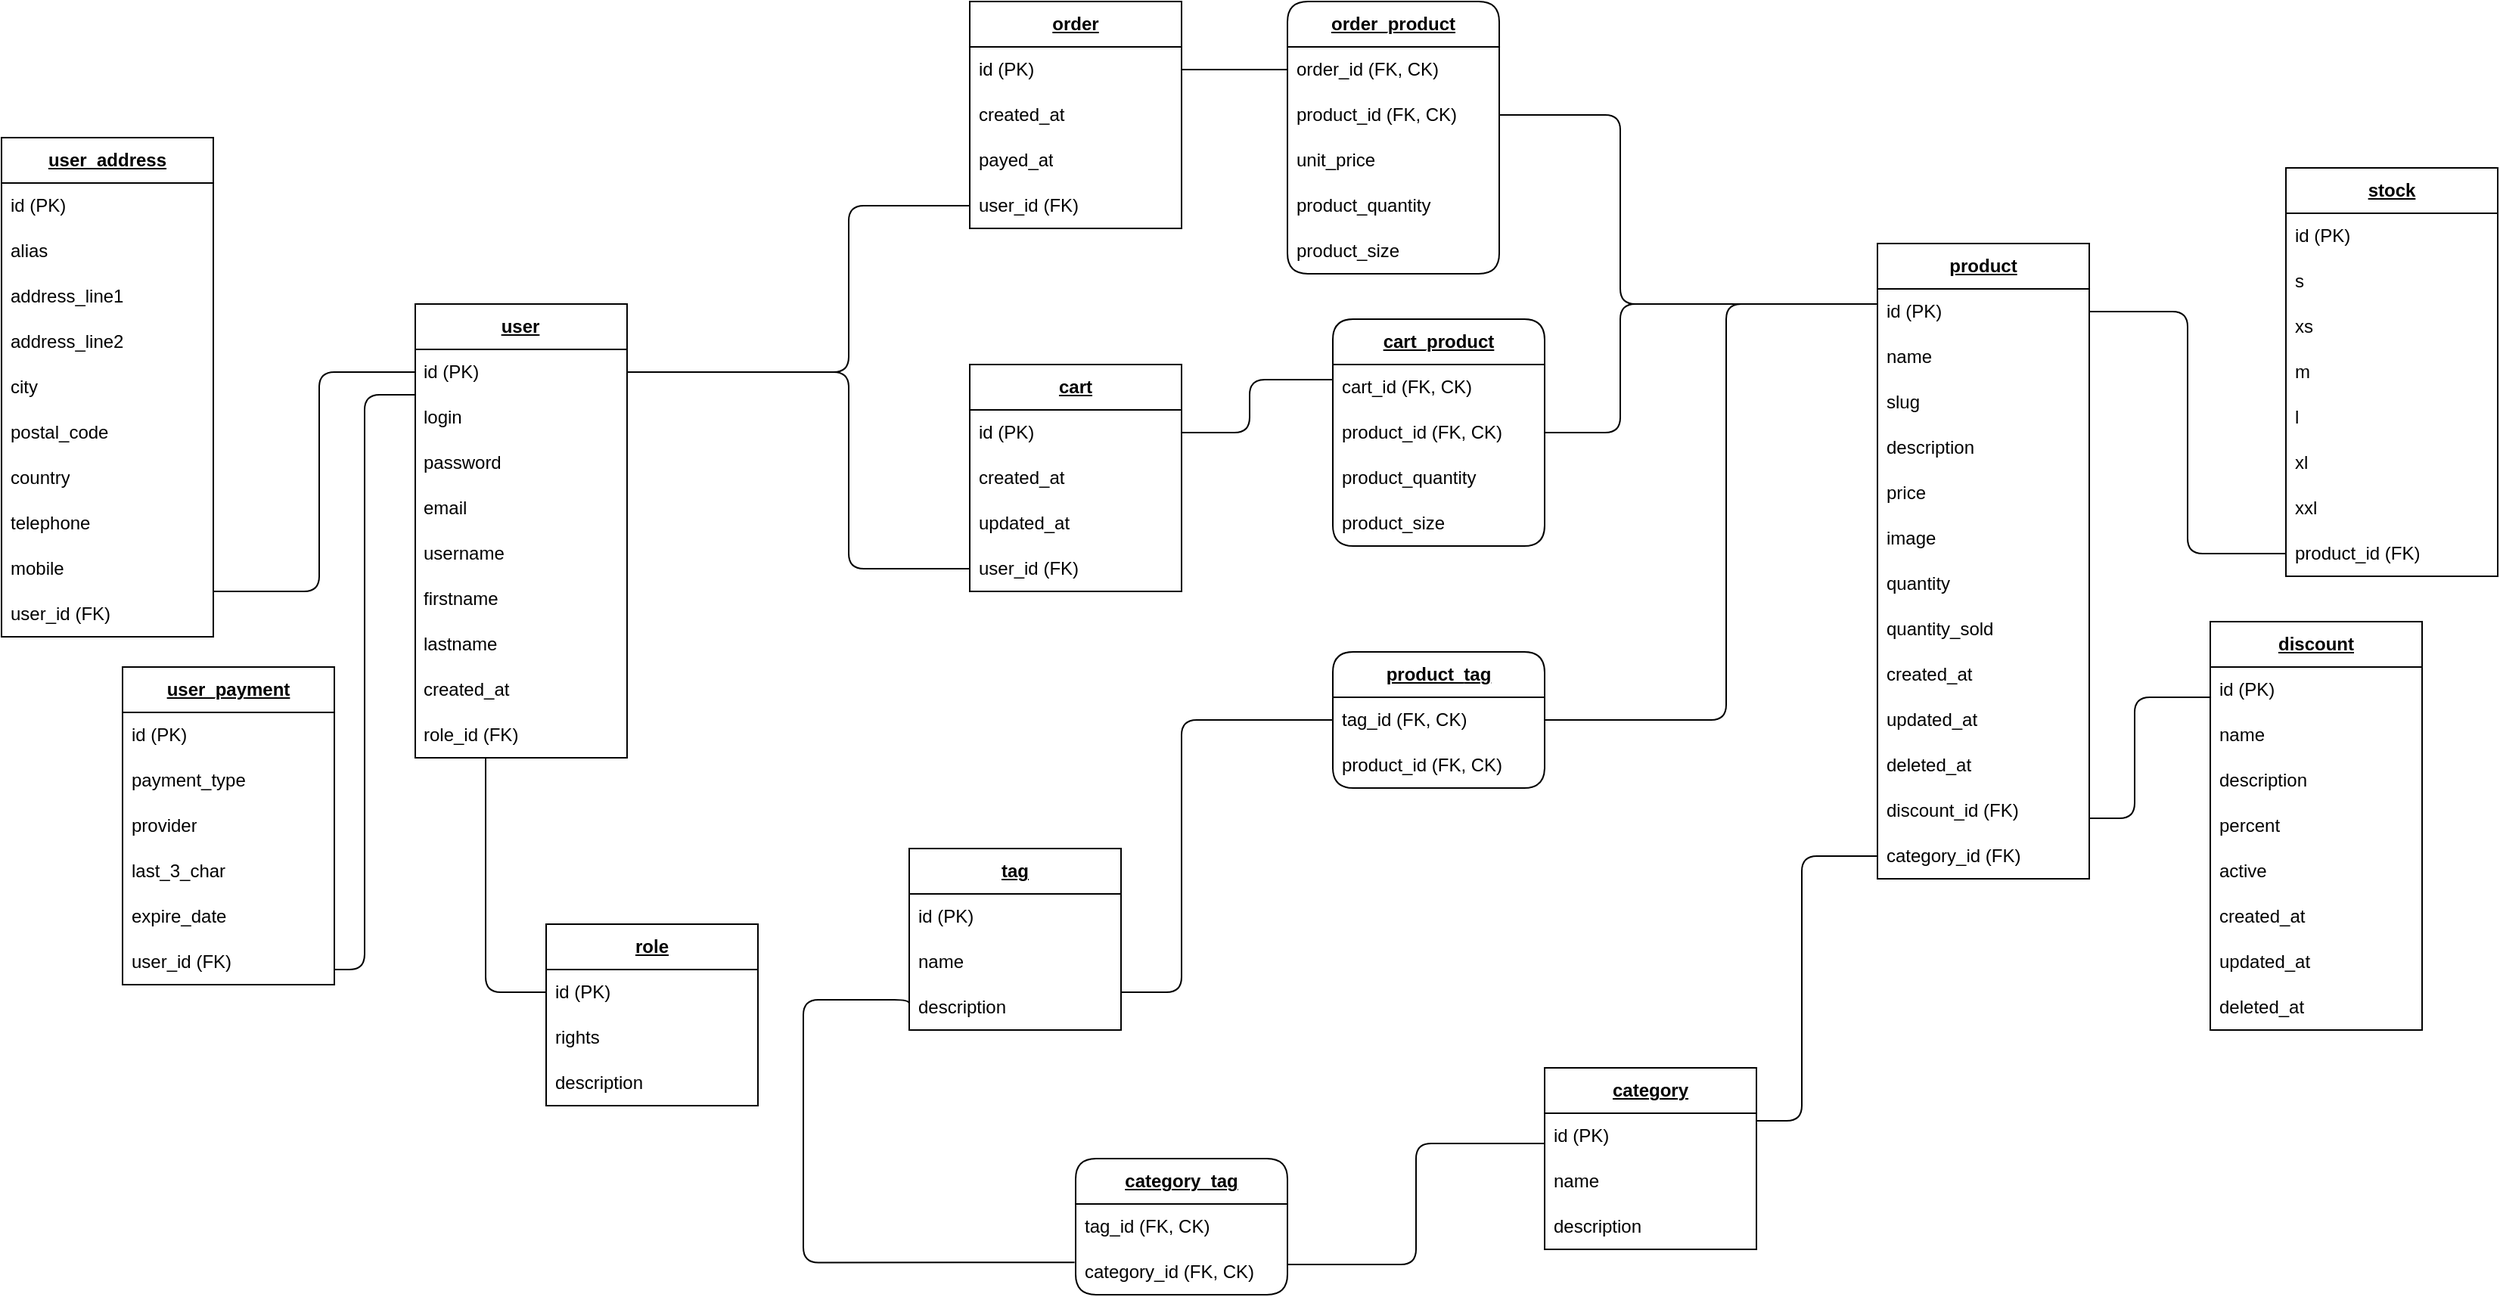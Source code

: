 <mxfile>
    <diagram name="Page-1" id="nvmFkLAB6nwE_kRz7ofC">
        <mxGraphModel dx="1705" dy="1764" grid="1" gridSize="10" guides="1" tooltips="1" connect="1" arrows="1" fold="1" page="1" pageScale="1" pageWidth="827" pageHeight="1169" math="0" shadow="0">
            <root>
                <mxCell id="0"/>
                <mxCell id="1" parent="0"/>
                <mxCell id="96" style="edgeStyle=orthogonalEdgeStyle;rounded=1;html=1;strokeColor=default;fontSize=12;endArrow=none;endFill=0;" parent="1" source="9zf9LuYom2PxIqwyLPYn-2" target="191" edge="1">
                    <mxGeometry relative="1" as="geometry">
                        <Array as="points">
                            <mxPoint x="330" y="165"/>
                            <mxPoint x="330" y="295"/>
                        </Array>
                    </mxGeometry>
                </mxCell>
                <mxCell id="98" style="edgeStyle=orthogonalEdgeStyle;rounded=1;html=1;strokeColor=default;fontSize=12;endArrow=none;endFill=0;" parent="1" source="9zf9LuYom2PxIqwyLPYn-56" target="190" edge="1">
                    <mxGeometry relative="1" as="geometry">
                        <Array as="points">
                            <mxPoint x="90" y="575"/>
                        </Array>
                        <mxPoint x="75" y="400" as="targetPoint"/>
                    </mxGeometry>
                </mxCell>
                <mxCell id="9zf9LuYom2PxIqwyLPYn-1" value="&lt;b&gt;&lt;u&gt;user&lt;/u&gt;&lt;/b&gt;" style="swimlane;fontStyle=0;childLayout=stackLayout;horizontal=1;startSize=30;horizontalStack=0;resizeParent=1;resizeParentMax=0;resizeLast=0;collapsible=1;marginBottom=0;whiteSpace=wrap;html=1;" parent="1" vertex="1">
                    <mxGeometry x="43.49" y="120" width="140" height="300" as="geometry"/>
                </mxCell>
                <mxCell id="9zf9LuYom2PxIqwyLPYn-2" value="id (PK)" style="text;strokeColor=none;fillColor=none;align=left;verticalAlign=middle;spacingLeft=4;spacingRight=4;overflow=hidden;points=[[0,0.5],[1,0.5]];portConstraint=eastwest;rotatable=0;whiteSpace=wrap;html=1;" parent="9zf9LuYom2PxIqwyLPYn-1" vertex="1">
                    <mxGeometry y="30" width="140" height="30" as="geometry"/>
                </mxCell>
                <mxCell id="9zf9LuYom2PxIqwyLPYn-3" value="login" style="text;strokeColor=none;fillColor=none;align=left;verticalAlign=middle;spacingLeft=4;spacingRight=4;overflow=hidden;points=[[0,0.5],[1,0.5]];portConstraint=eastwest;rotatable=0;whiteSpace=wrap;html=1;" parent="9zf9LuYom2PxIqwyLPYn-1" vertex="1">
                    <mxGeometry y="60" width="140" height="30" as="geometry"/>
                </mxCell>
                <mxCell id="9zf9LuYom2PxIqwyLPYn-4" value="password" style="text;strokeColor=none;fillColor=none;align=left;verticalAlign=middle;spacingLeft=4;spacingRight=4;overflow=hidden;points=[[0,0.5],[1,0.5]];portConstraint=eastwest;rotatable=0;whiteSpace=wrap;html=1;" parent="9zf9LuYom2PxIqwyLPYn-1" vertex="1">
                    <mxGeometry y="90" width="140" height="30" as="geometry"/>
                </mxCell>
                <mxCell id="246" value="email" style="text;strokeColor=none;fillColor=none;align=left;verticalAlign=middle;spacingLeft=4;spacingRight=4;overflow=hidden;points=[[0,0.5],[1,0.5]];portConstraint=eastwest;rotatable=0;whiteSpace=wrap;html=1;" parent="9zf9LuYom2PxIqwyLPYn-1" vertex="1">
                    <mxGeometry y="120" width="140" height="30" as="geometry"/>
                </mxCell>
                <mxCell id="264" value="username" style="text;strokeColor=none;fillColor=none;align=left;verticalAlign=middle;spacingLeft=4;spacingRight=4;overflow=hidden;points=[[0,0.5],[1,0.5]];portConstraint=eastwest;rotatable=0;whiteSpace=wrap;html=1;" parent="9zf9LuYom2PxIqwyLPYn-1" vertex="1">
                    <mxGeometry y="150" width="140" height="30" as="geometry"/>
                </mxCell>
                <mxCell id="9zf9LuYom2PxIqwyLPYn-37" value="firstname" style="text;strokeColor=none;fillColor=none;align=left;verticalAlign=middle;spacingLeft=4;spacingRight=4;overflow=hidden;points=[[0,0.5],[1,0.5]];portConstraint=eastwest;rotatable=0;whiteSpace=wrap;html=1;" parent="9zf9LuYom2PxIqwyLPYn-1" vertex="1">
                    <mxGeometry y="180" width="140" height="30" as="geometry"/>
                </mxCell>
                <mxCell id="9zf9LuYom2PxIqwyLPYn-38" value="lastname" style="text;strokeColor=none;fillColor=none;align=left;verticalAlign=middle;spacingLeft=4;spacingRight=4;overflow=hidden;points=[[0,0.5],[1,0.5]];portConstraint=eastwest;rotatable=0;whiteSpace=wrap;html=1;" parent="9zf9LuYom2PxIqwyLPYn-1" vertex="1">
                    <mxGeometry y="210" width="140" height="30" as="geometry"/>
                </mxCell>
                <mxCell id="123" value="created_at" style="text;strokeColor=none;fillColor=none;align=left;verticalAlign=middle;spacingLeft=4;spacingRight=4;overflow=hidden;points=[[0,0.5],[1,0.5]];portConstraint=eastwest;rotatable=0;whiteSpace=wrap;html=1;" parent="9zf9LuYom2PxIqwyLPYn-1" vertex="1">
                    <mxGeometry y="240" width="140" height="30" as="geometry"/>
                </mxCell>
                <mxCell id="190" value="role_id (FK)" style="text;strokeColor=none;fillColor=none;align=left;verticalAlign=middle;spacingLeft=4;spacingRight=4;overflow=hidden;points=[[0,0.5],[1,0.5]];portConstraint=eastwest;rotatable=0;whiteSpace=wrap;html=1;" parent="9zf9LuYom2PxIqwyLPYn-1" vertex="1">
                    <mxGeometry y="270" width="140" height="30" as="geometry"/>
                </mxCell>
                <mxCell id="9zf9LuYom2PxIqwyLPYn-39" value="&lt;b&gt;&lt;u&gt;order&lt;/u&gt;&lt;/b&gt;" style="swimlane;fontStyle=0;childLayout=stackLayout;horizontal=1;startSize=30;horizontalStack=0;resizeParent=1;resizeParentMax=0;resizeLast=0;collapsible=1;marginBottom=0;whiteSpace=wrap;html=1;" parent="1" vertex="1">
                    <mxGeometry x="410" y="-80" width="140" height="150" as="geometry"/>
                </mxCell>
                <mxCell id="9zf9LuYom2PxIqwyLPYn-40" value="id (PK)" style="text;strokeColor=none;fillColor=none;align=left;verticalAlign=middle;spacingLeft=4;spacingRight=4;overflow=hidden;points=[[0,0.5],[1,0.5]];portConstraint=eastwest;rotatable=0;whiteSpace=wrap;html=1;" parent="9zf9LuYom2PxIqwyLPYn-39" vertex="1">
                    <mxGeometry y="30" width="140" height="30" as="geometry"/>
                </mxCell>
                <mxCell id="124" value="created_at" style="text;strokeColor=none;fillColor=none;align=left;verticalAlign=middle;spacingLeft=4;spacingRight=4;overflow=hidden;points=[[0,0.5],[1,0.5]];portConstraint=eastwest;rotatable=0;whiteSpace=wrap;html=1;" parent="9zf9LuYom2PxIqwyLPYn-39" vertex="1">
                    <mxGeometry y="60" width="140" height="30" as="geometry"/>
                </mxCell>
                <mxCell id="247" value="payed_at" style="text;strokeColor=none;fillColor=none;align=left;verticalAlign=middle;spacingLeft=4;spacingRight=4;overflow=hidden;points=[[0,0.5],[1,0.5]];portConstraint=eastwest;rotatable=0;whiteSpace=wrap;html=1;" parent="9zf9LuYom2PxIqwyLPYn-39" vertex="1">
                    <mxGeometry y="90" width="140" height="30" as="geometry"/>
                </mxCell>
                <mxCell id="192" value="user_id (FK)" style="text;strokeColor=none;fillColor=none;align=left;verticalAlign=middle;spacingLeft=4;spacingRight=4;overflow=hidden;points=[[0,0.5],[1,0.5]];portConstraint=eastwest;rotatable=0;whiteSpace=wrap;html=1;" parent="9zf9LuYom2PxIqwyLPYn-39" vertex="1">
                    <mxGeometry y="120" width="140" height="30" as="geometry"/>
                </mxCell>
                <mxCell id="89" style="edgeStyle=orthogonalEdgeStyle;rounded=1;html=1;strokeColor=default;fontSize=12;startArrow=none;endArrow=none;endFill=0;" parent="1" source="212" target="167" edge="1">
                    <mxGeometry relative="1" as="geometry">
                        <Array as="points">
                            <mxPoint x="840" y="205"/>
                            <mxPoint x="840" y="120"/>
                        </Array>
                        <mxPoint x="661.86" y="262.059" as="targetPoint"/>
                    </mxGeometry>
                </mxCell>
                <mxCell id="9zf9LuYom2PxIqwyLPYn-46" value="&lt;b&gt;&lt;u&gt;cart&lt;/u&gt;&lt;/b&gt;" style="swimlane;fontStyle=0;childLayout=stackLayout;horizontal=1;startSize=30;horizontalStack=0;resizeParent=1;resizeParentMax=0;resizeLast=0;collapsible=1;marginBottom=0;whiteSpace=wrap;html=1;" parent="1" vertex="1">
                    <mxGeometry x="410" y="160" width="140" height="150" as="geometry"/>
                </mxCell>
                <mxCell id="245" value="id (PK)" style="text;strokeColor=none;fillColor=none;align=left;verticalAlign=middle;spacingLeft=4;spacingRight=4;overflow=hidden;points=[[0,0.5],[1,0.5]];portConstraint=eastwest;rotatable=0;whiteSpace=wrap;html=1;" parent="9zf9LuYom2PxIqwyLPYn-46" vertex="1">
                    <mxGeometry y="30" width="140" height="30" as="geometry"/>
                </mxCell>
                <mxCell id="156" value="created_at" style="text;strokeColor=none;fillColor=none;align=left;verticalAlign=middle;spacingLeft=4;spacingRight=4;overflow=hidden;points=[[0,0.5],[1,0.5]];portConstraint=eastwest;rotatable=0;whiteSpace=wrap;html=1;" parent="9zf9LuYom2PxIqwyLPYn-46" vertex="1">
                    <mxGeometry y="60" width="140" height="30" as="geometry"/>
                </mxCell>
                <mxCell id="157" value="updated_at" style="text;strokeColor=none;fillColor=none;align=left;verticalAlign=middle;spacingLeft=4;spacingRight=4;overflow=hidden;points=[[0,0.5],[1,0.5]];portConstraint=eastwest;rotatable=0;whiteSpace=wrap;html=1;" parent="9zf9LuYom2PxIqwyLPYn-46" vertex="1">
                    <mxGeometry y="90" width="140" height="30" as="geometry"/>
                </mxCell>
                <mxCell id="191" value="user_id (FK)" style="text;strokeColor=none;fillColor=none;align=left;verticalAlign=middle;spacingLeft=4;spacingRight=4;overflow=hidden;points=[[0,0.5],[1,0.5]];portConstraint=eastwest;rotatable=0;whiteSpace=wrap;html=1;" parent="9zf9LuYom2PxIqwyLPYn-46" vertex="1">
                    <mxGeometry y="120" width="140" height="30" as="geometry"/>
                </mxCell>
                <mxCell id="9zf9LuYom2PxIqwyLPYn-55" value="&lt;b&gt;&lt;u&gt;role&lt;br&gt;&lt;/u&gt;&lt;/b&gt;" style="swimlane;fontStyle=0;childLayout=stackLayout;horizontal=1;startSize=30;horizontalStack=0;resizeParent=1;resizeParentMax=0;resizeLast=0;collapsible=1;marginBottom=0;whiteSpace=wrap;html=1;" parent="1" vertex="1">
                    <mxGeometry x="130" y="530" width="140" height="120" as="geometry"/>
                </mxCell>
                <mxCell id="9zf9LuYom2PxIqwyLPYn-56" value="id (PK)" style="text;strokeColor=none;fillColor=none;align=left;verticalAlign=middle;spacingLeft=4;spacingRight=4;overflow=hidden;points=[[0,0.5],[1,0.5]];portConstraint=eastwest;rotatable=0;whiteSpace=wrap;html=1;" parent="9zf9LuYom2PxIqwyLPYn-55" vertex="1">
                    <mxGeometry y="30" width="140" height="30" as="geometry"/>
                </mxCell>
                <mxCell id="9zf9LuYom2PxIqwyLPYn-57" value="rights" style="text;strokeColor=none;fillColor=none;align=left;verticalAlign=middle;spacingLeft=4;spacingRight=4;overflow=hidden;points=[[0,0.5],[1,0.5]];portConstraint=eastwest;rotatable=0;whiteSpace=wrap;html=1;" parent="9zf9LuYom2PxIqwyLPYn-55" vertex="1">
                    <mxGeometry y="60" width="140" height="30" as="geometry"/>
                </mxCell>
                <mxCell id="244" value="description" style="text;strokeColor=none;fillColor=none;align=left;verticalAlign=middle;spacingLeft=4;spacingRight=4;overflow=hidden;points=[[0,0.5],[1,0.5]];portConstraint=eastwest;rotatable=0;whiteSpace=wrap;html=1;" parent="9zf9LuYom2PxIqwyLPYn-55" vertex="1">
                    <mxGeometry y="90" width="140" height="30" as="geometry"/>
                </mxCell>
                <mxCell id="9zf9LuYom2PxIqwyLPYn-80" value="" style="group" parent="1" vertex="1" connectable="0">
                    <mxGeometry x="680" y="585" width="260.0" height="130" as="geometry"/>
                </mxCell>
                <mxCell id="4" value="" style="group" parent="9zf9LuYom2PxIqwyLPYn-80" vertex="1" connectable="0">
                    <mxGeometry x="110" y="10" width="140" height="120" as="geometry"/>
                </mxCell>
                <mxCell id="9zf9LuYom2PxIqwyLPYn-67" value="&lt;b&gt;&lt;u&gt;category&lt;br&gt;&lt;/u&gt;&lt;/b&gt;" style="swimlane;fontStyle=0;childLayout=stackLayout;horizontal=1;startSize=30;horizontalStack=0;resizeParent=1;resizeParentMax=0;resizeLast=0;collapsible=1;marginBottom=0;whiteSpace=wrap;html=1;" parent="4" vertex="1">
                    <mxGeometry y="30" width="140" height="120" as="geometry"/>
                </mxCell>
                <mxCell id="9zf9LuYom2PxIqwyLPYn-68" value="id (PK)" style="text;strokeColor=none;fillColor=none;align=left;verticalAlign=middle;spacingLeft=4;spacingRight=4;overflow=hidden;points=[[0,0.5],[1,0.5]];portConstraint=eastwest;rotatable=0;whiteSpace=wrap;html=1;" parent="9zf9LuYom2PxIqwyLPYn-67" vertex="1">
                    <mxGeometry y="30" width="140" height="30" as="geometry"/>
                </mxCell>
                <mxCell id="9zf9LuYom2PxIqwyLPYn-69" value="name" style="text;strokeColor=none;fillColor=none;align=left;verticalAlign=middle;spacingLeft=4;spacingRight=4;overflow=hidden;points=[[0,0.5],[1,0.5]];portConstraint=eastwest;rotatable=0;whiteSpace=wrap;html=1;" parent="9zf9LuYom2PxIqwyLPYn-67" vertex="1">
                    <mxGeometry y="60" width="140" height="30" as="geometry"/>
                </mxCell>
                <mxCell id="266" value="description" style="text;strokeColor=none;fillColor=none;align=left;verticalAlign=middle;spacingLeft=4;spacingRight=4;overflow=hidden;points=[[0,0.5],[1,0.5]];portConstraint=eastwest;rotatable=0;whiteSpace=wrap;html=1;" vertex="1" parent="9zf9LuYom2PxIqwyLPYn-67">
                    <mxGeometry y="90" width="140" height="30" as="geometry"/>
                </mxCell>
                <mxCell id="39" value="" style="group" parent="1" vertex="1" connectable="0">
                    <mxGeometry x="370" y="450" width="140" height="150" as="geometry"/>
                </mxCell>
                <mxCell id="32" value="" style="group" parent="39" vertex="1" connectable="0">
                    <mxGeometry width="140" height="120" as="geometry"/>
                </mxCell>
                <mxCell id="33" value="&lt;b&gt;&lt;u&gt;tag&lt;br&gt;&lt;/u&gt;&lt;/b&gt;" style="swimlane;fontStyle=0;childLayout=stackLayout;horizontal=1;startSize=30;horizontalStack=0;resizeParent=1;resizeParentMax=0;resizeLast=0;collapsible=1;marginBottom=0;whiteSpace=wrap;html=1;" parent="32" vertex="1">
                    <mxGeometry y="30" width="140" height="120" as="geometry"/>
                </mxCell>
                <mxCell id="34" value="id (PK)" style="text;strokeColor=none;fillColor=none;align=left;verticalAlign=middle;spacingLeft=4;spacingRight=4;overflow=hidden;points=[[0,0.5],[1,0.5]];portConstraint=eastwest;rotatable=0;whiteSpace=wrap;html=1;" parent="33" vertex="1">
                    <mxGeometry y="30" width="140" height="30" as="geometry"/>
                </mxCell>
                <mxCell id="35" value="name" style="text;strokeColor=none;fillColor=none;align=left;verticalAlign=middle;spacingLeft=4;spacingRight=4;overflow=hidden;points=[[0,0.5],[1,0.5]];portConstraint=eastwest;rotatable=0;whiteSpace=wrap;html=1;" parent="33" vertex="1">
                    <mxGeometry y="60" width="140" height="30" as="geometry"/>
                </mxCell>
                <mxCell id="265" value="description" style="text;strokeColor=none;fillColor=none;align=left;verticalAlign=middle;spacingLeft=4;spacingRight=4;overflow=hidden;points=[[0,0.5],[1,0.5]];portConstraint=eastwest;rotatable=0;whiteSpace=wrap;html=1;" vertex="1" parent="33">
                    <mxGeometry y="90" width="140" height="30" as="geometry"/>
                </mxCell>
                <mxCell id="79" style="edgeStyle=orthogonalEdgeStyle;rounded=1;html=1;strokeColor=default;startArrow=none;endArrow=none;endFill=0;" parent="1" source="233" target="9zf9LuYom2PxIqwyLPYn-68" edge="1">
                    <mxGeometry relative="1" as="geometry">
                        <mxPoint x="650" y="465" as="targetPoint"/>
                        <Array as="points">
                            <mxPoint x="705" y="755"/>
                            <mxPoint x="705" y="675"/>
                        </Array>
                    </mxGeometry>
                </mxCell>
                <mxCell id="84" style="edgeStyle=orthogonalEdgeStyle;rounded=1;html=1;strokeColor=default;endArrow=none;endFill=0;" parent="1" source="193" target="9zf9LuYom2PxIqwyLPYn-68" edge="1">
                    <mxGeometry relative="1" as="geometry">
                        <mxPoint x="770.059" y="350.0" as="sourcePoint"/>
                        <mxPoint x="800" y="350" as="targetPoint"/>
                        <Array as="points">
                            <mxPoint x="960" y="660"/>
                        </Array>
                    </mxGeometry>
                </mxCell>
                <mxCell id="86" style="edgeStyle=orthogonalEdgeStyle;rounded=1;html=1;strokeColor=default;startArrow=none;endArrow=none;endFill=0;" parent="1" source="196" target="167" edge="1">
                    <mxGeometry relative="1" as="geometry">
                        <Array as="points">
                            <mxPoint x="840" y="-5"/>
                            <mxPoint x="840" y="120"/>
                        </Array>
                        <mxPoint x="740.059" y="140" as="targetPoint"/>
                    </mxGeometry>
                </mxCell>
                <mxCell id="91" style="edgeStyle=orthogonalEdgeStyle;rounded=1;html=1;strokeColor=default;fontSize=12;endArrow=none;endFill=0;entryX=0;entryY=0.5;entryDx=0;entryDy=0;" parent="1" source="9zf9LuYom2PxIqwyLPYn-1" target="192" edge="1">
                    <mxGeometry relative="1" as="geometry">
                        <Array as="points">
                            <mxPoint x="330" y="165"/>
                            <mxPoint x="330" y="55"/>
                        </Array>
                    </mxGeometry>
                </mxCell>
                <mxCell id="81" value="" style="edgeStyle=orthogonalEdgeStyle;rounded=1;html=1;strokeColor=default;startArrow=none;endArrow=none;endFill=0;" parent="1" source="226" target="33" edge="1">
                    <mxGeometry relative="1" as="geometry">
                        <mxPoint x="720" y="300" as="targetPoint"/>
                        <Array as="points">
                            <mxPoint x="550" y="395"/>
                            <mxPoint x="550" y="575"/>
                        </Array>
                        <mxPoint x="720.059" y="350.0" as="sourcePoint"/>
                    </mxGeometry>
                </mxCell>
                <mxCell id="126" value="&lt;b&gt;&lt;u&gt;user_address&lt;/u&gt;&lt;/b&gt;" style="swimlane;fontStyle=0;childLayout=stackLayout;horizontal=1;startSize=30;horizontalStack=0;resizeParent=1;resizeParentMax=0;resizeLast=0;collapsible=1;marginBottom=0;whiteSpace=wrap;html=1;" parent="1" vertex="1">
                    <mxGeometry x="-230" y="10" width="140" height="330" as="geometry"/>
                </mxCell>
                <mxCell id="155" value="id (PK)" style="text;strokeColor=none;fillColor=none;align=left;verticalAlign=middle;spacingLeft=4;spacingRight=4;overflow=hidden;points=[[0,0.5],[1,0.5]];portConstraint=eastwest;rotatable=0;whiteSpace=wrap;html=1;" parent="126" vertex="1">
                    <mxGeometry y="30" width="140" height="30" as="geometry"/>
                </mxCell>
                <mxCell id="165" value="alias" style="text;strokeColor=none;fillColor=none;align=left;verticalAlign=middle;spacingLeft=4;spacingRight=4;overflow=hidden;points=[[0,0.5],[1,0.5]];portConstraint=eastwest;rotatable=0;whiteSpace=wrap;html=1;" parent="126" vertex="1">
                    <mxGeometry y="60" width="140" height="30" as="geometry"/>
                </mxCell>
                <mxCell id="127" value="address_line1" style="text;strokeColor=none;fillColor=none;align=left;verticalAlign=middle;spacingLeft=4;spacingRight=4;overflow=hidden;points=[[0,0.5],[1,0.5]];portConstraint=eastwest;rotatable=0;whiteSpace=wrap;html=1;" parent="126" vertex="1">
                    <mxGeometry y="90" width="140" height="30" as="geometry"/>
                </mxCell>
                <mxCell id="128" value="address_line2" style="text;strokeColor=none;fillColor=none;align=left;verticalAlign=middle;spacingLeft=4;spacingRight=4;overflow=hidden;points=[[0,0.5],[1,0.5]];portConstraint=eastwest;rotatable=0;whiteSpace=wrap;html=1;" parent="126" vertex="1">
                    <mxGeometry y="120" width="140" height="30" as="geometry"/>
                </mxCell>
                <mxCell id="130" value="city" style="text;strokeColor=none;fillColor=none;align=left;verticalAlign=middle;spacingLeft=4;spacingRight=4;overflow=hidden;points=[[0,0.5],[1,0.5]];portConstraint=eastwest;rotatable=0;whiteSpace=wrap;html=1;" parent="126" vertex="1">
                    <mxGeometry y="150" width="140" height="30" as="geometry"/>
                </mxCell>
                <mxCell id="129" value="postal_code" style="text;strokeColor=none;fillColor=none;align=left;verticalAlign=middle;spacingLeft=4;spacingRight=4;overflow=hidden;points=[[0,0.5],[1,0.5]];portConstraint=eastwest;rotatable=0;whiteSpace=wrap;html=1;" parent="126" vertex="1">
                    <mxGeometry y="180" width="140" height="30" as="geometry"/>
                </mxCell>
                <mxCell id="131" value="country" style="text;strokeColor=none;fillColor=none;align=left;verticalAlign=middle;spacingLeft=4;spacingRight=4;overflow=hidden;points=[[0,0.5],[1,0.5]];portConstraint=eastwest;rotatable=0;whiteSpace=wrap;html=1;" parent="126" vertex="1">
                    <mxGeometry y="210" width="140" height="30" as="geometry"/>
                </mxCell>
                <mxCell id="132" value="telephone" style="text;strokeColor=none;fillColor=none;align=left;verticalAlign=middle;spacingLeft=4;spacingRight=4;overflow=hidden;points=[[0,0.5],[1,0.5]];portConstraint=eastwest;rotatable=0;whiteSpace=wrap;html=1;" parent="126" vertex="1">
                    <mxGeometry y="240" width="140" height="30" as="geometry"/>
                </mxCell>
                <mxCell id="188" value="mobile" style="text;strokeColor=none;fillColor=none;align=left;verticalAlign=middle;spacingLeft=4;spacingRight=4;overflow=hidden;points=[[0,0.5],[1,0.5]];portConstraint=eastwest;rotatable=0;whiteSpace=wrap;html=1;" parent="126" vertex="1">
                    <mxGeometry y="270" width="140" height="30" as="geometry"/>
                </mxCell>
                <mxCell id="133" value="user_id (FK)" style="text;strokeColor=none;fillColor=none;align=left;verticalAlign=middle;spacingLeft=4;spacingRight=4;overflow=hidden;points=[[0,0.5],[1,0.5]];portConstraint=eastwest;rotatable=0;whiteSpace=wrap;html=1;" parent="126" vertex="1">
                    <mxGeometry y="300" width="140" height="30" as="geometry"/>
                </mxCell>
                <mxCell id="134" value="&lt;b&gt;&lt;u&gt;user_payment&lt;br&gt;&lt;/u&gt;&lt;/b&gt;" style="swimlane;fontStyle=0;childLayout=stackLayout;horizontal=1;startSize=30;horizontalStack=0;resizeParent=1;resizeParentMax=0;resizeLast=0;collapsible=1;marginBottom=0;whiteSpace=wrap;html=1;" parent="1" vertex="1">
                    <mxGeometry x="-150" y="360" width="140" height="210" as="geometry"/>
                </mxCell>
                <mxCell id="135" value="id (PK)" style="text;strokeColor=none;fillColor=none;align=left;verticalAlign=middle;spacingLeft=4;spacingRight=4;overflow=hidden;points=[[0,0.5],[1,0.5]];portConstraint=eastwest;rotatable=0;whiteSpace=wrap;html=1;" parent="134" vertex="1">
                    <mxGeometry y="30" width="140" height="30" as="geometry"/>
                </mxCell>
                <mxCell id="136" value="payment_type" style="text;strokeColor=none;fillColor=none;align=left;verticalAlign=middle;spacingLeft=4;spacingRight=4;overflow=hidden;points=[[0,0.5],[1,0.5]];portConstraint=eastwest;rotatable=0;whiteSpace=wrap;html=1;" parent="134" vertex="1">
                    <mxGeometry y="60" width="140" height="30" as="geometry"/>
                </mxCell>
                <mxCell id="137" value="provider" style="text;strokeColor=none;fillColor=none;align=left;verticalAlign=middle;spacingLeft=4;spacingRight=4;overflow=hidden;points=[[0,0.5],[1,0.5]];portConstraint=eastwest;rotatable=0;whiteSpace=wrap;html=1;" parent="134" vertex="1">
                    <mxGeometry y="90" width="140" height="30" as="geometry"/>
                </mxCell>
                <mxCell id="139" value="last_3_char" style="text;strokeColor=none;fillColor=none;align=left;verticalAlign=middle;spacingLeft=4;spacingRight=4;overflow=hidden;points=[[0,0.5],[1,0.5]];portConstraint=eastwest;rotatable=0;whiteSpace=wrap;html=1;" parent="134" vertex="1">
                    <mxGeometry y="120" width="140" height="30" as="geometry"/>
                </mxCell>
                <mxCell id="140" value="expire_date" style="text;strokeColor=none;fillColor=none;align=left;verticalAlign=middle;spacingLeft=4;spacingRight=4;overflow=hidden;points=[[0,0.5],[1,0.5]];portConstraint=eastwest;rotatable=0;whiteSpace=wrap;html=1;" parent="134" vertex="1">
                    <mxGeometry y="150" width="140" height="30" as="geometry"/>
                </mxCell>
                <mxCell id="189" value="user_id (FK)" style="text;strokeColor=none;fillColor=none;align=left;verticalAlign=middle;spacingLeft=4;spacingRight=4;overflow=hidden;points=[[0,0.5],[1,0.5]];portConstraint=eastwest;rotatable=0;whiteSpace=wrap;html=1;" parent="134" vertex="1">
                    <mxGeometry y="180" width="140" height="30" as="geometry"/>
                </mxCell>
                <mxCell id="147" style="edgeStyle=orthogonalEdgeStyle;html=1;endArrow=none;endFill=0;" parent="1" source="9zf9LuYom2PxIqwyLPYn-2" target="133" edge="1">
                    <mxGeometry relative="1" as="geometry">
                        <Array as="points">
                            <mxPoint x="-20" y="165"/>
                            <mxPoint x="-20" y="310"/>
                        </Array>
                    </mxGeometry>
                </mxCell>
                <mxCell id="149" style="edgeStyle=orthogonalEdgeStyle;html=1;fontSize=12;endArrow=none;endFill=0;" parent="1" source="9zf9LuYom2PxIqwyLPYn-2" target="189" edge="1">
                    <mxGeometry relative="1" as="geometry">
                        <Array as="points">
                            <mxPoint x="10" y="180"/>
                            <mxPoint x="10" y="560"/>
                        </Array>
                    </mxGeometry>
                </mxCell>
                <mxCell id="166" value="&lt;b&gt;&lt;u&gt;product&lt;/u&gt;&lt;/b&gt;" style="swimlane;fontStyle=0;childLayout=stackLayout;horizontal=1;startSize=30;horizontalStack=0;resizeParent=1;resizeParentMax=0;resizeLast=0;collapsible=1;marginBottom=0;whiteSpace=wrap;html=1;" parent="1" vertex="1">
                    <mxGeometry x="1010.0" y="80" width="140" height="420" as="geometry"/>
                </mxCell>
                <mxCell id="167" value="id (PK)" style="text;strokeColor=none;fillColor=none;align=left;verticalAlign=middle;spacingLeft=4;spacingRight=4;overflow=hidden;points=[[0,0.5],[1,0.5]];portConstraint=eastwest;rotatable=0;whiteSpace=wrap;html=1;" parent="166" vertex="1">
                    <mxGeometry y="30" width="140" height="30" as="geometry"/>
                </mxCell>
                <mxCell id="168" value="name" style="text;strokeColor=none;fillColor=none;align=left;verticalAlign=middle;spacingLeft=4;spacingRight=4;overflow=hidden;points=[[0,0.5],[1,0.5]];portConstraint=eastwest;rotatable=0;whiteSpace=wrap;html=1;" parent="166" vertex="1">
                    <mxGeometry y="60" width="140" height="30" as="geometry"/>
                </mxCell>
                <mxCell id="249" value="slug" style="text;strokeColor=none;fillColor=none;align=left;verticalAlign=middle;spacingLeft=4;spacingRight=4;overflow=hidden;points=[[0,0.5],[1,0.5]];portConstraint=eastwest;rotatable=0;whiteSpace=wrap;html=1;" parent="166" vertex="1">
                    <mxGeometry y="90" width="140" height="30" as="geometry"/>
                </mxCell>
                <mxCell id="169" value="description" style="text;strokeColor=none;fillColor=none;align=left;verticalAlign=middle;spacingLeft=4;spacingRight=4;overflow=hidden;points=[[0,0.5],[1,0.5]];portConstraint=eastwest;rotatable=0;whiteSpace=wrap;html=1;" parent="166" vertex="1">
                    <mxGeometry y="120" width="140" height="30" as="geometry"/>
                </mxCell>
                <mxCell id="180" value="price" style="text;strokeColor=none;fillColor=none;align=left;verticalAlign=middle;spacingLeft=4;spacingRight=4;overflow=hidden;points=[[0,0.5],[1,0.5]];portConstraint=eastwest;rotatable=0;whiteSpace=wrap;html=1;" parent="166" vertex="1">
                    <mxGeometry y="150" width="140" height="30" as="geometry"/>
                </mxCell>
                <mxCell id="250" value="image" style="text;strokeColor=none;fillColor=none;align=left;verticalAlign=middle;spacingLeft=4;spacingRight=4;overflow=hidden;points=[[0,0.5],[1,0.5]];portConstraint=eastwest;rotatable=0;whiteSpace=wrap;html=1;" parent="166" vertex="1">
                    <mxGeometry y="180" width="140" height="30" as="geometry"/>
                </mxCell>
                <mxCell id="170" value="quantity" style="text;strokeColor=none;fillColor=none;align=left;verticalAlign=middle;spacingLeft=4;spacingRight=4;overflow=hidden;points=[[0,0.5],[1,0.5]];portConstraint=eastwest;rotatable=0;whiteSpace=wrap;html=1;" parent="166" vertex="1">
                    <mxGeometry y="210" width="140" height="30" as="geometry"/>
                </mxCell>
                <mxCell id="248" value="quantity_sold" style="text;strokeColor=none;fillColor=none;align=left;verticalAlign=middle;spacingLeft=4;spacingRight=4;overflow=hidden;points=[[0,0.5],[1,0.5]];portConstraint=eastwest;rotatable=0;whiteSpace=wrap;html=1;" parent="166" vertex="1">
                    <mxGeometry y="240" width="140" height="30" as="geometry"/>
                </mxCell>
                <mxCell id="171" value="created_at" style="text;strokeColor=none;fillColor=none;align=left;verticalAlign=middle;spacingLeft=4;spacingRight=4;overflow=hidden;points=[[0,0.5],[1,0.5]];portConstraint=eastwest;rotatable=0;whiteSpace=wrap;html=1;" parent="166" vertex="1">
                    <mxGeometry y="270" width="140" height="30" as="geometry"/>
                </mxCell>
                <mxCell id="181" value="updated_at" style="text;strokeColor=none;fillColor=none;align=left;verticalAlign=middle;spacingLeft=4;spacingRight=4;overflow=hidden;points=[[0,0.5],[1,0.5]];portConstraint=eastwest;rotatable=0;whiteSpace=wrap;html=1;" parent="166" vertex="1">
                    <mxGeometry y="300" width="140" height="30" as="geometry"/>
                </mxCell>
                <mxCell id="172" value="deleted_at" style="text;strokeColor=none;fillColor=none;align=left;verticalAlign=middle;spacingLeft=4;spacingRight=4;overflow=hidden;points=[[0,0.5],[1,0.5]];portConstraint=eastwest;rotatable=0;whiteSpace=wrap;html=1;" parent="166" vertex="1">
                    <mxGeometry y="330" width="140" height="30" as="geometry"/>
                </mxCell>
                <mxCell id="194" value="discount_id (FK)" style="text;strokeColor=none;fillColor=none;align=left;verticalAlign=middle;spacingLeft=4;spacingRight=4;overflow=hidden;points=[[0,0.5],[1,0.5]];portConstraint=eastwest;rotatable=0;whiteSpace=wrap;html=1;" parent="166" vertex="1">
                    <mxGeometry y="360" width="140" height="30" as="geometry"/>
                </mxCell>
                <mxCell id="193" value="category_id (FK)" style="text;strokeColor=none;fillColor=none;align=left;verticalAlign=middle;spacingLeft=4;spacingRight=4;overflow=hidden;points=[[0,0.5],[1,0.5]];portConstraint=eastwest;rotatable=0;whiteSpace=wrap;html=1;" parent="166" vertex="1">
                    <mxGeometry y="390" width="140" height="30" as="geometry"/>
                </mxCell>
                <mxCell id="173" value="&lt;b&gt;&lt;u&gt;discount&lt;/u&gt;&lt;/b&gt;" style="swimlane;fontStyle=0;childLayout=stackLayout;horizontal=1;startSize=30;horizontalStack=0;resizeParent=1;resizeParentMax=0;resizeLast=0;collapsible=1;marginBottom=0;whiteSpace=wrap;html=1;" parent="1" vertex="1">
                    <mxGeometry x="1230" y="330" width="140" height="270" as="geometry"/>
                </mxCell>
                <mxCell id="174" value="id (PK)" style="text;strokeColor=none;fillColor=none;align=left;verticalAlign=middle;spacingLeft=4;spacingRight=4;overflow=hidden;points=[[0,0.5],[1,0.5]];portConstraint=eastwest;rotatable=0;whiteSpace=wrap;html=1;" parent="173" vertex="1">
                    <mxGeometry y="30" width="140" height="30" as="geometry"/>
                </mxCell>
                <mxCell id="175" value="name" style="text;strokeColor=none;fillColor=none;align=left;verticalAlign=middle;spacingLeft=4;spacingRight=4;overflow=hidden;points=[[0,0.5],[1,0.5]];portConstraint=eastwest;rotatable=0;whiteSpace=wrap;html=1;" parent="173" vertex="1">
                    <mxGeometry y="60" width="140" height="30" as="geometry"/>
                </mxCell>
                <mxCell id="176" value="description" style="text;strokeColor=none;fillColor=none;align=left;verticalAlign=middle;spacingLeft=4;spacingRight=4;overflow=hidden;points=[[0,0.5],[1,0.5]];portConstraint=eastwest;rotatable=0;whiteSpace=wrap;html=1;" parent="173" vertex="1">
                    <mxGeometry y="90" width="140" height="30" as="geometry"/>
                </mxCell>
                <mxCell id="182" value="percent" style="text;strokeColor=none;fillColor=none;align=left;verticalAlign=middle;spacingLeft=4;spacingRight=4;overflow=hidden;points=[[0,0.5],[1,0.5]];portConstraint=eastwest;rotatable=0;whiteSpace=wrap;html=1;" parent="173" vertex="1">
                    <mxGeometry y="120" width="140" height="30" as="geometry"/>
                </mxCell>
                <mxCell id="177" value="active" style="text;strokeColor=none;fillColor=none;align=left;verticalAlign=middle;spacingLeft=4;spacingRight=4;overflow=hidden;points=[[0,0.5],[1,0.5]];portConstraint=eastwest;rotatable=0;whiteSpace=wrap;html=1;" parent="173" vertex="1">
                    <mxGeometry y="150" width="140" height="30" as="geometry"/>
                </mxCell>
                <mxCell id="178" value="created_at" style="text;strokeColor=none;fillColor=none;align=left;verticalAlign=middle;spacingLeft=4;spacingRight=4;overflow=hidden;points=[[0,0.5],[1,0.5]];portConstraint=eastwest;rotatable=0;whiteSpace=wrap;html=1;" parent="173" vertex="1">
                    <mxGeometry y="180" width="140" height="30" as="geometry"/>
                </mxCell>
                <mxCell id="183" value="updated_at" style="text;strokeColor=none;fillColor=none;align=left;verticalAlign=middle;spacingLeft=4;spacingRight=4;overflow=hidden;points=[[0,0.5],[1,0.5]];portConstraint=eastwest;rotatable=0;whiteSpace=wrap;html=1;" parent="173" vertex="1">
                    <mxGeometry y="210" width="140" height="30" as="geometry"/>
                </mxCell>
                <mxCell id="179" value="deleted_at" style="text;strokeColor=none;fillColor=none;align=left;verticalAlign=middle;spacingLeft=4;spacingRight=4;overflow=hidden;points=[[0,0.5],[1,0.5]];portConstraint=eastwest;rotatable=0;whiteSpace=wrap;html=1;" parent="173" vertex="1">
                    <mxGeometry y="240" width="140" height="30" as="geometry"/>
                </mxCell>
                <mxCell id="184" style="edgeStyle=orthogonalEdgeStyle;html=1;endArrow=none;endFill=0;" parent="1" source="194" target="174" edge="1">
                    <mxGeometry relative="1" as="geometry">
                        <Array as="points">
                            <mxPoint x="1180" y="460"/>
                            <mxPoint x="1180" y="380"/>
                        </Array>
                    </mxGeometry>
                </mxCell>
                <mxCell id="205" value="" style="edgeStyle=orthogonalEdgeStyle;rounded=1;html=1;strokeColor=default;endArrow=none;entryX=0;entryY=0.5;entryDx=0;entryDy=0;exitX=1;exitY=0.5;exitDx=0;exitDy=0;" parent="1" source="9zf9LuYom2PxIqwyLPYn-40" target="197" edge="1">
                    <mxGeometry relative="1" as="geometry">
                        <Array as="points">
                            <mxPoint x="580" y="-35"/>
                            <mxPoint x="580" y="-35"/>
                        </Array>
                        <mxPoint x="590" y="-110" as="targetPoint"/>
                        <mxPoint x="550" y="-5" as="sourcePoint"/>
                    </mxGeometry>
                </mxCell>
                <mxCell id="196" value="&lt;b&gt;&lt;u&gt;order_product&lt;/u&gt;&lt;/b&gt;" style="swimlane;fontStyle=0;childLayout=stackLayout;horizontal=1;startSize=30;horizontalStack=0;resizeParent=1;resizeParentMax=0;resizeLast=0;collapsible=1;marginBottom=0;whiteSpace=wrap;html=1;rounded=1;" parent="1" vertex="1">
                    <mxGeometry x="620" y="-80" width="140" height="180" as="geometry"/>
                </mxCell>
                <mxCell id="197" value="order_id (FK, CK)" style="text;strokeColor=none;fillColor=none;align=left;verticalAlign=middle;spacingLeft=4;spacingRight=4;overflow=hidden;points=[[0,0.5],[1,0.5]];portConstraint=eastwest;rotatable=0;whiteSpace=wrap;html=1;" parent="196" vertex="1">
                    <mxGeometry y="30" width="140" height="30" as="geometry"/>
                </mxCell>
                <mxCell id="198" value="product_id (FK, CK)" style="text;strokeColor=none;fillColor=none;align=left;verticalAlign=middle;spacingLeft=4;spacingRight=4;overflow=hidden;points=[[0,0.5],[1,0.5]];portConstraint=eastwest;rotatable=0;whiteSpace=wrap;html=1;" parent="196" vertex="1">
                    <mxGeometry y="60" width="140" height="30" as="geometry"/>
                </mxCell>
                <mxCell id="208" value="unit_price" style="text;strokeColor=none;fillColor=none;align=left;verticalAlign=middle;spacingLeft=4;spacingRight=4;overflow=hidden;points=[[0,0.5],[1,0.5]];portConstraint=eastwest;rotatable=0;whiteSpace=wrap;html=1;" parent="196" vertex="1">
                    <mxGeometry y="90" width="140" height="30" as="geometry"/>
                </mxCell>
                <mxCell id="209" value="product_quantity" style="text;strokeColor=none;fillColor=none;align=left;verticalAlign=middle;spacingLeft=4;spacingRight=4;overflow=hidden;points=[[0,0.5],[1,0.5]];portConstraint=eastwest;rotatable=0;whiteSpace=wrap;html=1;" parent="196" vertex="1">
                    <mxGeometry y="120" width="140" height="30" as="geometry"/>
                </mxCell>
                <mxCell id="263" value="product_size" style="text;strokeColor=none;fillColor=none;align=left;verticalAlign=middle;spacingLeft=4;spacingRight=4;overflow=hidden;points=[[0,0.5],[1,0.5]];portConstraint=eastwest;rotatable=0;whiteSpace=wrap;html=1;" parent="196" vertex="1">
                    <mxGeometry y="150" width="140" height="30" as="geometry"/>
                </mxCell>
                <mxCell id="217" value="" style="edgeStyle=orthogonalEdgeStyle;rounded=1;html=1;strokeColor=default;fontSize=12;endArrow=none;" parent="1" source="245" target="210" edge="1">
                    <mxGeometry relative="1" as="geometry">
                        <Array as="points">
                            <mxPoint x="595" y="205"/>
                            <mxPoint x="595" y="170"/>
                        </Array>
                        <mxPoint x="960.0" y="220" as="targetPoint"/>
                        <mxPoint x="550.0" y="220" as="sourcePoint"/>
                    </mxGeometry>
                </mxCell>
                <mxCell id="210" value="&lt;b&gt;&lt;u&gt;cart_product&lt;/u&gt;&lt;/b&gt;" style="swimlane;fontStyle=0;childLayout=stackLayout;horizontal=1;startSize=30;horizontalStack=0;resizeParent=1;resizeParentMax=0;resizeLast=0;collapsible=1;marginBottom=0;whiteSpace=wrap;html=1;rounded=1;" parent="1" vertex="1">
                    <mxGeometry x="650" y="130" width="140" height="150" as="geometry"/>
                </mxCell>
                <mxCell id="213" value="cart_id (FK, CK)" style="text;strokeColor=none;fillColor=none;align=left;verticalAlign=middle;spacingLeft=4;spacingRight=4;overflow=hidden;points=[[0,0.5],[1,0.5]];portConstraint=eastwest;rotatable=0;whiteSpace=wrap;html=1;" parent="210" vertex="1">
                    <mxGeometry y="30" width="140" height="30" as="geometry"/>
                </mxCell>
                <mxCell id="212" value="product_id (FK, CK)" style="text;strokeColor=none;fillColor=none;align=left;verticalAlign=middle;spacingLeft=4;spacingRight=4;overflow=hidden;points=[[0,0.5],[1,0.5]];portConstraint=eastwest;rotatable=0;whiteSpace=wrap;html=1;" parent="210" vertex="1">
                    <mxGeometry y="60" width="140" height="30" as="geometry"/>
                </mxCell>
                <mxCell id="261" value="product_quantity" style="text;strokeColor=none;fillColor=none;align=left;verticalAlign=middle;spacingLeft=4;spacingRight=4;overflow=hidden;points=[[0,0.5],[1,0.5]];portConstraint=eastwest;rotatable=0;whiteSpace=wrap;html=1;" parent="210" vertex="1">
                    <mxGeometry y="90" width="140" height="30" as="geometry"/>
                </mxCell>
                <mxCell id="262" value="product_size" style="text;strokeColor=none;fillColor=none;align=left;verticalAlign=middle;spacingLeft=4;spacingRight=4;overflow=hidden;points=[[0,0.5],[1,0.5]];portConstraint=eastwest;rotatable=0;whiteSpace=wrap;html=1;" parent="210" vertex="1">
                    <mxGeometry y="120" width="140" height="30" as="geometry"/>
                </mxCell>
                <mxCell id="228" value="" style="edgeStyle=orthogonalEdgeStyle;rounded=1;html=1;strokeColor=default;endArrow=none;" parent="1" source="167" target="225" edge="1">
                    <mxGeometry relative="1" as="geometry">
                        <mxPoint x="484" y="575" as="targetPoint"/>
                        <Array as="points">
                            <mxPoint x="910" y="120"/>
                            <mxPoint x="910" y="395"/>
                        </Array>
                        <mxPoint x="1010.0" y="310" as="sourcePoint"/>
                    </mxGeometry>
                </mxCell>
                <mxCell id="225" value="&lt;b&gt;&lt;u&gt;product_&lt;/u&gt;&lt;/b&gt;&lt;b&gt;&lt;u&gt;tag&lt;/u&gt;&lt;/b&gt;&lt;b&gt;&lt;u&gt;&lt;br&gt;&lt;/u&gt;&lt;/b&gt;" style="swimlane;fontStyle=0;childLayout=stackLayout;horizontal=1;startSize=30;horizontalStack=0;resizeParent=1;resizeParentMax=0;resizeLast=0;collapsible=1;marginBottom=0;whiteSpace=wrap;html=1;rounded=1;" parent="1" vertex="1">
                    <mxGeometry x="650" y="350" width="140" height="90" as="geometry"/>
                </mxCell>
                <mxCell id="226" value="tag_id (FK, CK)" style="text;strokeColor=none;fillColor=none;align=left;verticalAlign=middle;spacingLeft=4;spacingRight=4;overflow=hidden;points=[[0,0.5],[1,0.5]];portConstraint=eastwest;rotatable=0;whiteSpace=wrap;html=1;" parent="225" vertex="1">
                    <mxGeometry y="30" width="140" height="30" as="geometry"/>
                </mxCell>
                <mxCell id="227" value="product_id (FK, CK)" style="text;strokeColor=none;fillColor=none;align=left;verticalAlign=middle;spacingLeft=4;spacingRight=4;overflow=hidden;points=[[0,0.5],[1,0.5]];portConstraint=eastwest;rotatable=0;whiteSpace=wrap;html=1;" parent="225" vertex="1">
                    <mxGeometry y="60" width="140" height="30" as="geometry"/>
                </mxCell>
                <mxCell id="234" value="" style="edgeStyle=orthogonalEdgeStyle;rounded=1;html=1;strokeColor=default;endArrow=none;exitX=0;exitY=0.5;exitDx=0;exitDy=0;entryX=-0.005;entryY=0.289;entryDx=0;entryDy=0;entryPerimeter=0;" parent="1" target="233" edge="1">
                    <mxGeometry relative="1" as="geometry">
                        <mxPoint x="790.0" y="755" as="targetPoint"/>
                        <mxPoint x="370" y="585" as="sourcePoint"/>
                        <Array as="points">
                            <mxPoint x="370" y="580"/>
                            <mxPoint x="300" y="580"/>
                            <mxPoint x="300" y="754"/>
                        </Array>
                    </mxGeometry>
                </mxCell>
                <mxCell id="231" value="&lt;b&gt;&lt;u&gt;category_tag&lt;br&gt;&lt;/u&gt;&lt;/b&gt;" style="swimlane;fontStyle=0;childLayout=stackLayout;horizontal=1;startSize=30;horizontalStack=0;resizeParent=1;resizeParentMax=0;resizeLast=0;collapsible=1;marginBottom=0;whiteSpace=wrap;html=1;rounded=1;" parent="1" vertex="1">
                    <mxGeometry x="480" y="685" width="140" height="90" as="geometry"/>
                </mxCell>
                <mxCell id="232" value="tag_id (FK, CK)" style="text;strokeColor=none;fillColor=none;align=left;verticalAlign=middle;spacingLeft=4;spacingRight=4;overflow=hidden;points=[[0,0.5],[1,0.5]];portConstraint=eastwest;rotatable=0;whiteSpace=wrap;html=1;" parent="231" vertex="1">
                    <mxGeometry y="30" width="140" height="30" as="geometry"/>
                </mxCell>
                <mxCell id="233" value="category_id (FK, CK)" style="text;strokeColor=none;fillColor=none;align=left;verticalAlign=middle;spacingLeft=4;spacingRight=4;overflow=hidden;points=[[0,0.5],[1,0.5]];portConstraint=eastwest;rotatable=0;whiteSpace=wrap;html=1;" parent="231" vertex="1">
                    <mxGeometry y="60" width="140" height="30" as="geometry"/>
                </mxCell>
                <mxCell id="251" value="&lt;b&gt;&lt;u&gt;stock&lt;/u&gt;&lt;/b&gt;" style="swimlane;fontStyle=0;childLayout=stackLayout;horizontal=1;startSize=30;horizontalStack=0;resizeParent=1;resizeParentMax=0;resizeLast=0;collapsible=1;marginBottom=0;whiteSpace=wrap;html=1;" parent="1" vertex="1">
                    <mxGeometry x="1280" y="30" width="140" height="270" as="geometry"/>
                </mxCell>
                <mxCell id="252" value="id (PK)" style="text;strokeColor=none;fillColor=none;align=left;verticalAlign=middle;spacingLeft=4;spacingRight=4;overflow=hidden;points=[[0,0.5],[1,0.5]];portConstraint=eastwest;rotatable=0;whiteSpace=wrap;html=1;" parent="251" vertex="1">
                    <mxGeometry y="30" width="140" height="30" as="geometry"/>
                </mxCell>
                <mxCell id="254" value="s" style="text;strokeColor=none;fillColor=none;align=left;verticalAlign=middle;spacingLeft=4;spacingRight=4;overflow=hidden;points=[[0,0.5],[1,0.5]];portConstraint=eastwest;rotatable=0;whiteSpace=wrap;html=1;" parent="251" vertex="1">
                    <mxGeometry y="60" width="140" height="30" as="geometry"/>
                </mxCell>
                <mxCell id="253" value="xs" style="text;strokeColor=none;fillColor=none;align=left;verticalAlign=middle;spacingLeft=4;spacingRight=4;overflow=hidden;points=[[0,0.5],[1,0.5]];portConstraint=eastwest;rotatable=0;whiteSpace=wrap;html=1;" parent="251" vertex="1">
                    <mxGeometry y="90" width="140" height="30" as="geometry"/>
                </mxCell>
                <mxCell id="255" value="m" style="text;strokeColor=none;fillColor=none;align=left;verticalAlign=middle;spacingLeft=4;spacingRight=4;overflow=hidden;points=[[0,0.5],[1,0.5]];portConstraint=eastwest;rotatable=0;whiteSpace=wrap;html=1;" parent="251" vertex="1">
                    <mxGeometry y="120" width="140" height="30" as="geometry"/>
                </mxCell>
                <mxCell id="256" value="l" style="text;strokeColor=none;fillColor=none;align=left;verticalAlign=middle;spacingLeft=4;spacingRight=4;overflow=hidden;points=[[0,0.5],[1,0.5]];portConstraint=eastwest;rotatable=0;whiteSpace=wrap;html=1;" parent="251" vertex="1">
                    <mxGeometry y="150" width="140" height="30" as="geometry"/>
                </mxCell>
                <mxCell id="257" value="xl" style="text;strokeColor=none;fillColor=none;align=left;verticalAlign=middle;spacingLeft=4;spacingRight=4;overflow=hidden;points=[[0,0.5],[1,0.5]];portConstraint=eastwest;rotatable=0;whiteSpace=wrap;html=1;" parent="251" vertex="1">
                    <mxGeometry y="180" width="140" height="30" as="geometry"/>
                </mxCell>
                <mxCell id="258" value="xxl" style="text;strokeColor=none;fillColor=none;align=left;verticalAlign=middle;spacingLeft=4;spacingRight=4;overflow=hidden;points=[[0,0.5],[1,0.5]];portConstraint=eastwest;rotatable=0;whiteSpace=wrap;html=1;" parent="251" vertex="1">
                    <mxGeometry y="210" width="140" height="30" as="geometry"/>
                </mxCell>
                <mxCell id="259" value="product_id (FK)" style="text;strokeColor=none;fillColor=none;align=left;verticalAlign=middle;spacingLeft=4;spacingRight=4;overflow=hidden;points=[[0,0.5],[1,0.5]];portConstraint=eastwest;rotatable=0;whiteSpace=wrap;html=1;" parent="251" vertex="1">
                    <mxGeometry y="240" width="140" height="30" as="geometry"/>
                </mxCell>
                <mxCell id="260" style="edgeStyle=orthogonalEdgeStyle;html=1;endArrow=none;endFill=0;" parent="1" source="167" target="259" edge="1">
                    <mxGeometry relative="1" as="geometry"/>
                </mxCell>
            </root>
        </mxGraphModel>
    </diagram>
</mxfile>